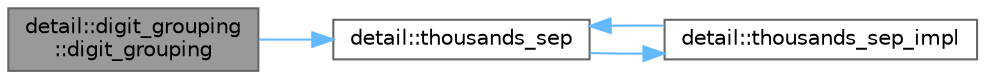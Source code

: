digraph "detail::digit_grouping::digit_grouping"
{
 // LATEX_PDF_SIZE
  bgcolor="transparent";
  edge [fontname=Helvetica,fontsize=10,labelfontname=Helvetica,labelfontsize=10];
  node [fontname=Helvetica,fontsize=10,shape=box,height=0.2,width=0.4];
  rankdir="LR";
  Node1 [id="Node000001",label="detail::digit_grouping\l::digit_grouping",height=0.2,width=0.4,color="gray40", fillcolor="grey60", style="filled", fontcolor="black",tooltip=" "];
  Node1 -> Node2 [id="edge4_Node000001_Node000002",color="steelblue1",style="solid",tooltip=" "];
  Node2 [id="Node000002",label="detail::thousands_sep",height=0.2,width=0.4,color="grey40", fillcolor="white", style="filled",URL="$namespacedetail.html#a7dd77ce4fe6f606448a057de45122507",tooltip=" "];
  Node2 -> Node3 [id="edge5_Node000002_Node000003",color="steelblue1",style="solid",tooltip=" "];
  Node3 [id="Node000003",label="detail::thousands_sep_impl",height=0.2,width=0.4,color="grey40", fillcolor="white", style="filled",URL="$namespacedetail.html#a4502de3a177ac3be0fd7b63b1e817631",tooltip=" "];
  Node3 -> Node2 [id="edge6_Node000003_Node000002",color="steelblue1",style="solid",tooltip=" "];
}
